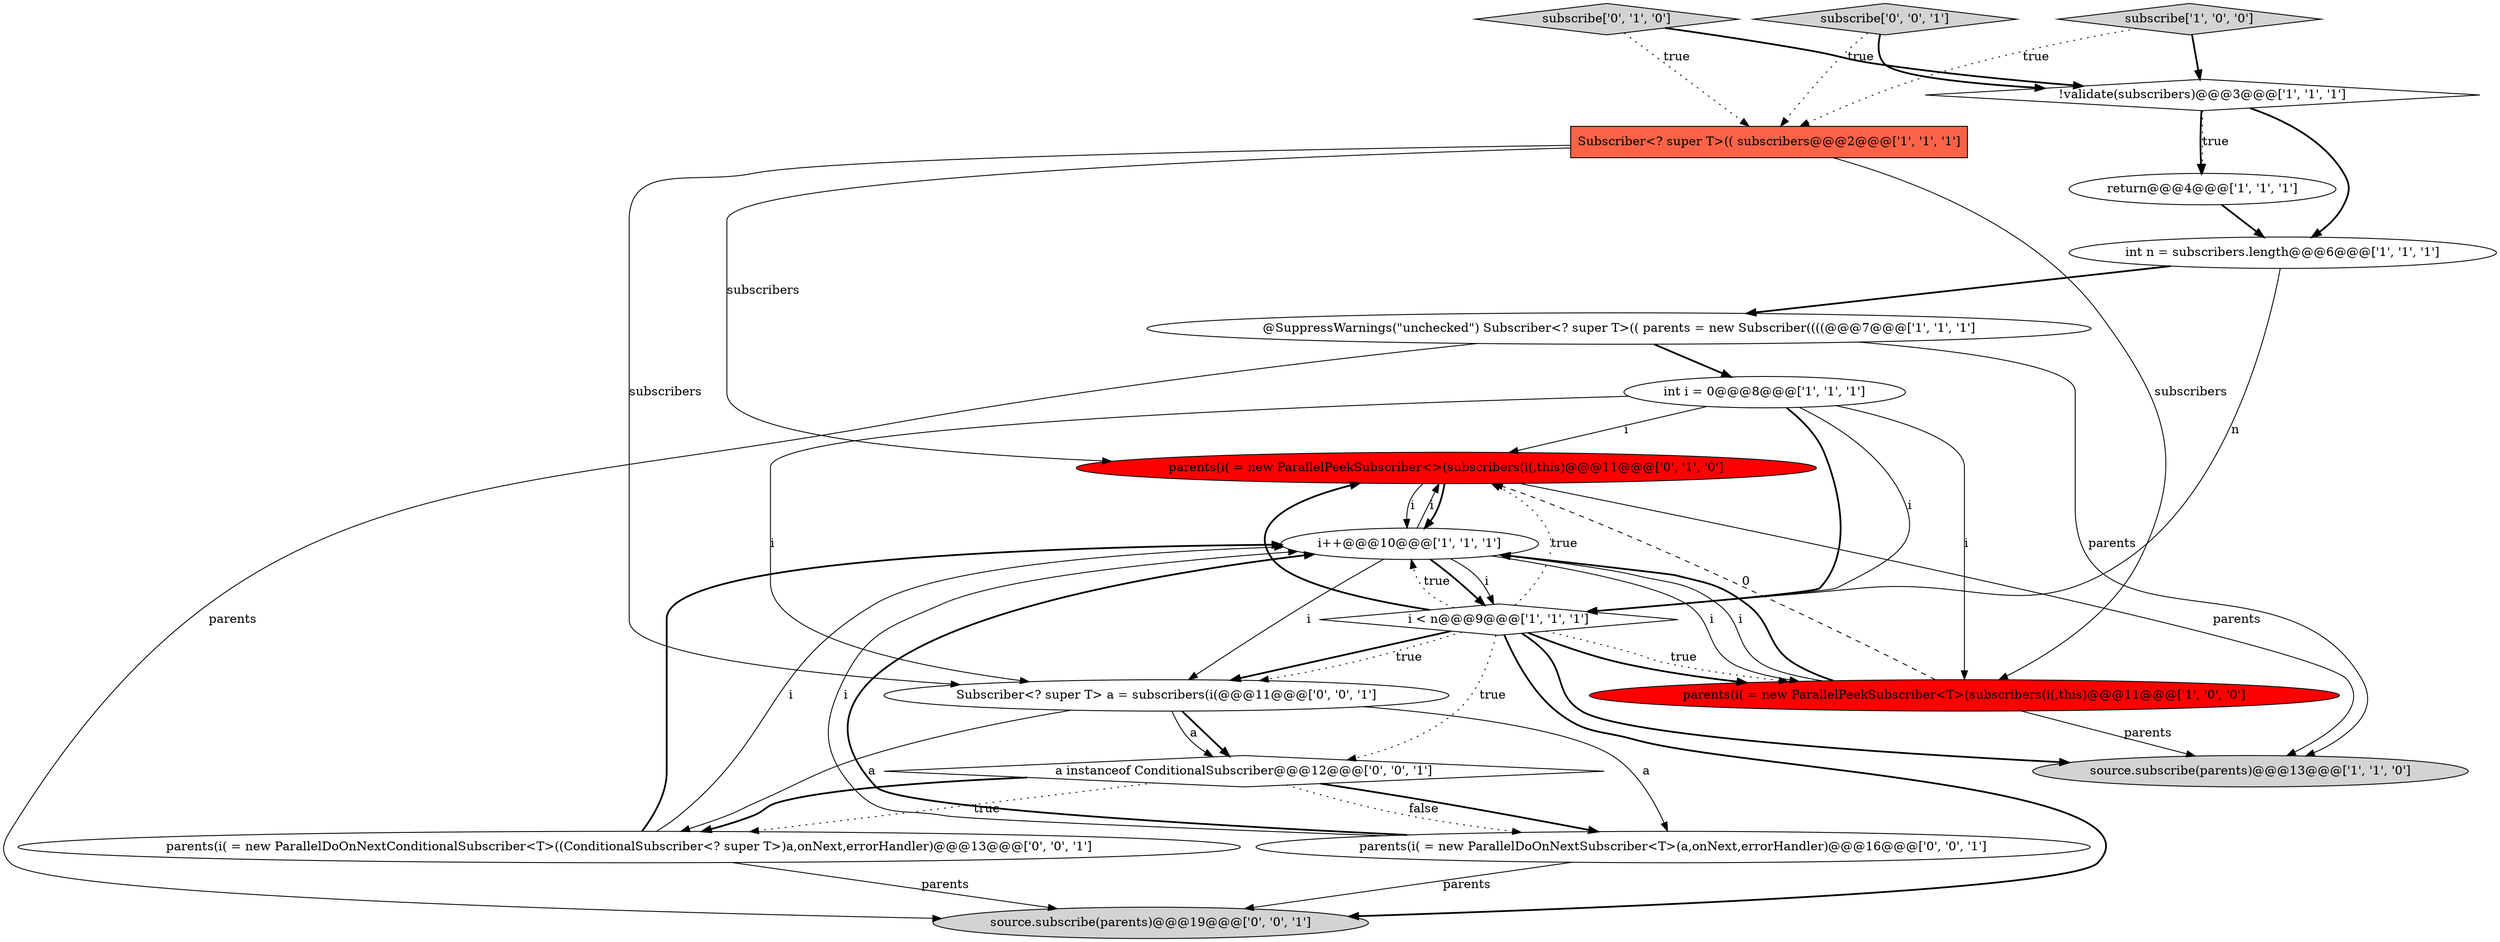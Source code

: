 digraph {
3 [style = filled, label = "source.subscribe(parents)@@@13@@@['1', '1', '0']", fillcolor = lightgray, shape = ellipse image = "AAA0AAABBB1BBB"];
11 [style = filled, label = "subscribe['0', '1', '0']", fillcolor = lightgray, shape = diamond image = "AAA0AAABBB2BBB"];
10 [style = filled, label = "Subscriber<? super T>(( subscribers@@@2@@@['1', '1', '1']", fillcolor = tomato, shape = box image = "AAA0AAABBB1BBB"];
2 [style = filled, label = "return@@@4@@@['1', '1', '1']", fillcolor = white, shape = ellipse image = "AAA0AAABBB1BBB"];
14 [style = filled, label = "a instanceof ConditionalSubscriber@@@12@@@['0', '0', '1']", fillcolor = white, shape = diamond image = "AAA0AAABBB3BBB"];
18 [style = filled, label = "parents(i( = new ParallelDoOnNextSubscriber<T>(a,onNext,errorHandler)@@@16@@@['0', '0', '1']", fillcolor = white, shape = ellipse image = "AAA0AAABBB3BBB"];
12 [style = filled, label = "parents(i( = new ParallelPeekSubscriber<>(subscribers(i(,this)@@@11@@@['0', '1', '0']", fillcolor = red, shape = ellipse image = "AAA1AAABBB2BBB"];
5 [style = filled, label = "i < n@@@9@@@['1', '1', '1']", fillcolor = white, shape = diamond image = "AAA0AAABBB1BBB"];
15 [style = filled, label = "Subscriber<? super T> a = subscribers(i(@@@11@@@['0', '0', '1']", fillcolor = white, shape = ellipse image = "AAA0AAABBB3BBB"];
4 [style = filled, label = "@SuppressWarnings(\"unchecked\") Subscriber<? super T>(( parents = new Subscriber((((@@@7@@@['1', '1', '1']", fillcolor = white, shape = ellipse image = "AAA0AAABBB1BBB"];
16 [style = filled, label = "parents(i( = new ParallelDoOnNextConditionalSubscriber<T>((ConditionalSubscriber<? super T>)a,onNext,errorHandler)@@@13@@@['0', '0', '1']", fillcolor = white, shape = ellipse image = "AAA0AAABBB3BBB"];
0 [style = filled, label = "int n = subscribers.length@@@6@@@['1', '1', '1']", fillcolor = white, shape = ellipse image = "AAA0AAABBB1BBB"];
7 [style = filled, label = "subscribe['1', '0', '0']", fillcolor = lightgray, shape = diamond image = "AAA0AAABBB1BBB"];
1 [style = filled, label = "parents(i( = new ParallelPeekSubscriber<T>(subscribers(i(,this)@@@11@@@['1', '0', '0']", fillcolor = red, shape = ellipse image = "AAA1AAABBB1BBB"];
13 [style = filled, label = "subscribe['0', '0', '1']", fillcolor = lightgray, shape = diamond image = "AAA0AAABBB3BBB"];
6 [style = filled, label = "i++@@@10@@@['1', '1', '1']", fillcolor = white, shape = ellipse image = "AAA0AAABBB1BBB"];
8 [style = filled, label = "int i = 0@@@8@@@['1', '1', '1']", fillcolor = white, shape = ellipse image = "AAA0AAABBB1BBB"];
9 [style = filled, label = "!validate(subscribers)@@@3@@@['1', '1', '1']", fillcolor = white, shape = diamond image = "AAA0AAABBB1BBB"];
17 [style = filled, label = "source.subscribe(parents)@@@19@@@['0', '0', '1']", fillcolor = lightgray, shape = ellipse image = "AAA0AAABBB3BBB"];
6->1 [style = solid, label="i"];
5->3 [style = bold, label=""];
10->1 [style = solid, label="subscribers"];
14->16 [style = bold, label=""];
16->6 [style = solid, label="i"];
15->16 [style = solid, label="a"];
5->14 [style = dotted, label="true"];
7->10 [style = dotted, label="true"];
9->0 [style = bold, label=""];
1->6 [style = solid, label="i"];
15->14 [style = bold, label=""];
8->15 [style = solid, label="i"];
9->2 [style = bold, label=""];
6->5 [style = solid, label="i"];
11->10 [style = dotted, label="true"];
16->6 [style = bold, label=""];
5->1 [style = dotted, label="true"];
5->6 [style = dotted, label="true"];
16->17 [style = solid, label="parents"];
5->15 [style = bold, label=""];
14->18 [style = dotted, label="false"];
5->12 [style = dotted, label="true"];
13->10 [style = dotted, label="true"];
12->6 [style = bold, label=""];
11->9 [style = bold, label=""];
5->15 [style = dotted, label="true"];
5->17 [style = bold, label=""];
1->3 [style = solid, label="parents"];
10->15 [style = solid, label="subscribers"];
14->16 [style = dotted, label="true"];
7->9 [style = bold, label=""];
12->6 [style = solid, label="i"];
4->17 [style = solid, label="parents"];
5->1 [style = bold, label=""];
6->5 [style = bold, label=""];
1->12 [style = dashed, label="0"];
2->0 [style = bold, label=""];
1->6 [style = bold, label=""];
8->5 [style = bold, label=""];
5->12 [style = bold, label=""];
18->6 [style = bold, label=""];
0->4 [style = bold, label=""];
8->5 [style = solid, label="i"];
8->1 [style = solid, label="i"];
9->2 [style = dotted, label="true"];
15->18 [style = solid, label="a"];
18->17 [style = solid, label="parents"];
12->3 [style = solid, label="parents"];
0->5 [style = solid, label="n"];
4->8 [style = bold, label=""];
4->3 [style = solid, label="parents"];
14->18 [style = bold, label=""];
6->15 [style = solid, label="i"];
15->14 [style = solid, label="a"];
13->9 [style = bold, label=""];
6->12 [style = solid, label="i"];
8->12 [style = solid, label="i"];
18->6 [style = solid, label="i"];
10->12 [style = solid, label="subscribers"];
}
